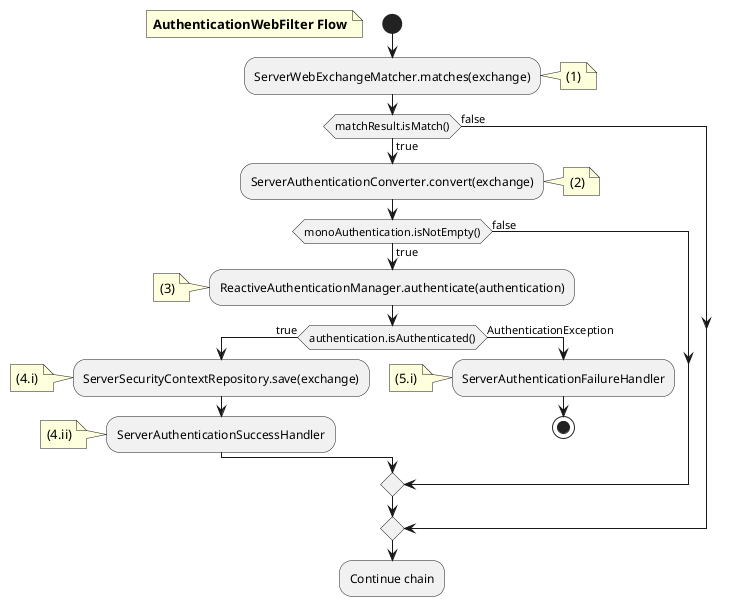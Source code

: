 @startuml
start
floating note left: <b>AuthenticationWebFilter Flow</b>
:ServerWebExchangeMatcher.matches(exchange);
note right: (1)
if (matchResult.isMatch()) then (true)
  :ServerAuthenticationConverter.convert(exchange);
  note right: (2)
  if (monoAuthentication.isNotEmpty()) then (true)
    :ReactiveAuthenticationManager.authenticate(authentication);
    note left: (3)
    if (authentication.isAuthenticated()) then (true)
      :ServerSecurityContextRepository.save(exchange);
      note left: (4.i)
      :ServerAuthenticationSuccessHandler;
      note left: (4.ii)
    else (AuthenticationException)
      :ServerAuthenticationFailureHandler;
      note left: (5.i)
      stop
    endif
  else (false)
  endif
else (false)
endif
:Continue chain;
@enduml